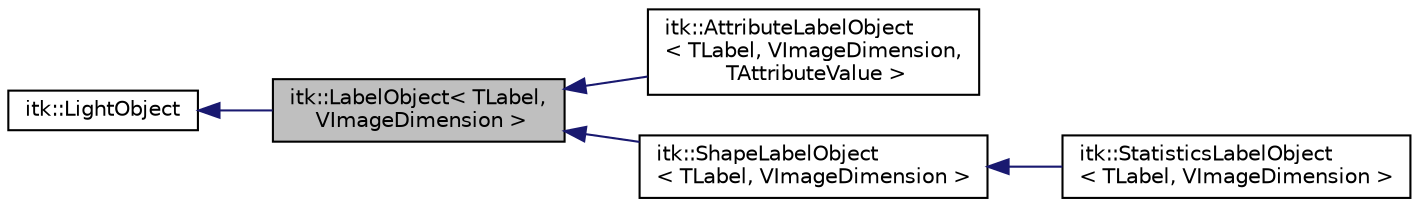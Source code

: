 digraph "itk::LabelObject&lt; TLabel, VImageDimension &gt;"
{
 // LATEX_PDF_SIZE
  edge [fontname="Helvetica",fontsize="10",labelfontname="Helvetica",labelfontsize="10"];
  node [fontname="Helvetica",fontsize="10",shape=record];
  rankdir="LR";
  Node1 [label="itk::LabelObject\< TLabel,\l VImageDimension \>",height=0.2,width=0.4,color="black", fillcolor="grey75", style="filled", fontcolor="black",tooltip="The base class for the representation of a labeled binary object in an image."];
  Node2 -> Node1 [dir="back",color="midnightblue",fontsize="10",style="solid",fontname="Helvetica"];
  Node2 [label="itk::LightObject",height=0.2,width=0.4,color="black", fillcolor="white", style="filled",URL="$classitk_1_1LightObject.html",tooltip="Light weight base class for most itk classes."];
  Node1 -> Node3 [dir="back",color="midnightblue",fontsize="10",style="solid",fontname="Helvetica"];
  Node3 [label="itk::AttributeLabelObject\l\< TLabel, VImageDimension,\l TAttributeValue \>",height=0.2,width=0.4,color="black", fillcolor="white", style="filled",URL="$classitk_1_1AttributeLabelObject.html",tooltip="A LabelObject with a generic attribute."];
  Node1 -> Node4 [dir="back",color="midnightblue",fontsize="10",style="solid",fontname="Helvetica"];
  Node4 [label="itk::ShapeLabelObject\l\< TLabel, VImageDimension \>",height=0.2,width=0.4,color="black", fillcolor="white", style="filled",URL="$classitk_1_1ShapeLabelObject.html",tooltip="A Label object to store the common attributes related to the shape of the object."];
  Node4 -> Node5 [dir="back",color="midnightblue",fontsize="10",style="solid",fontname="Helvetica"];
  Node5 [label="itk::StatisticsLabelObject\l\< TLabel, VImageDimension \>",height=0.2,width=0.4,color="black", fillcolor="white", style="filled",URL="$classitk_1_1StatisticsLabelObject.html",tooltip="A Label object to store the common attributes related to the statistics of the object."];
}
